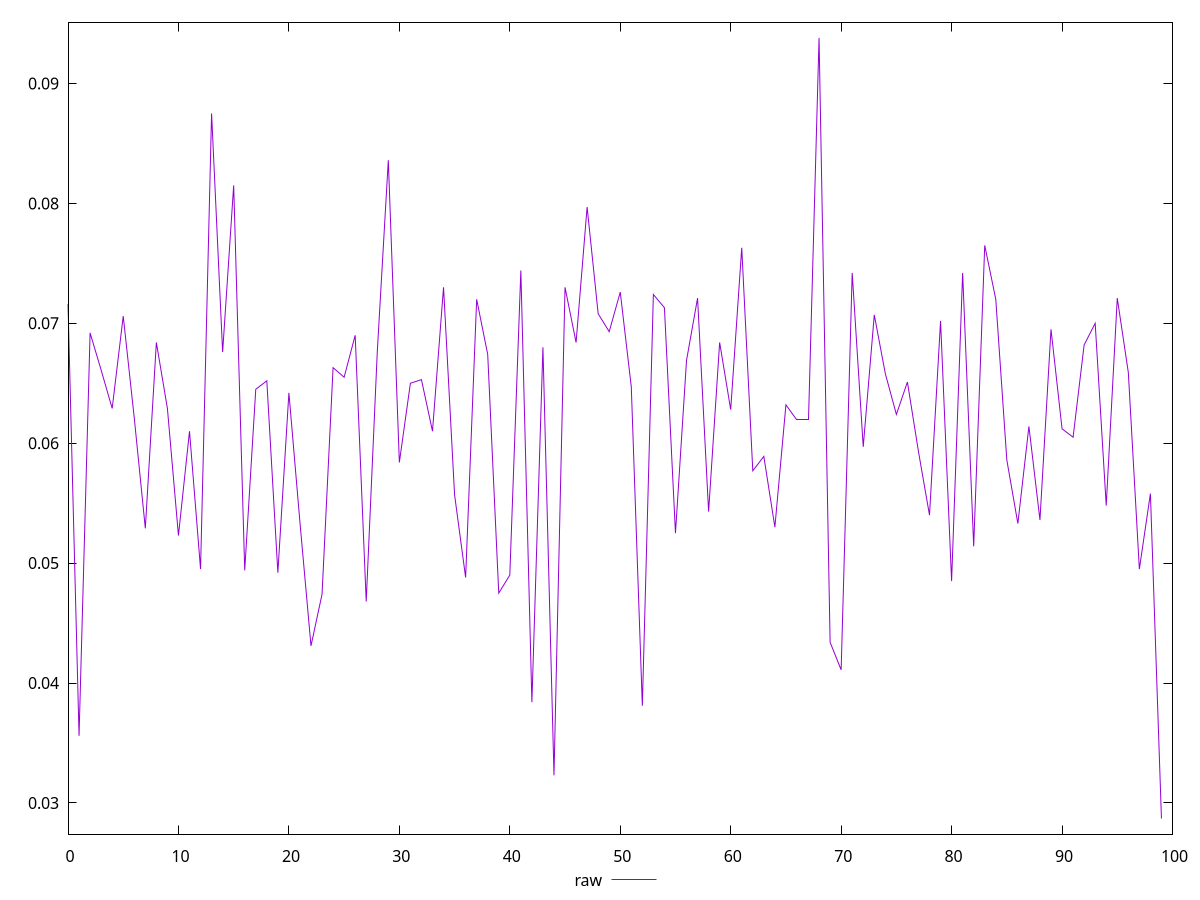 reset
set terminal svg size 640, 490 enhanced background rgb 'white'
set output "reprap/network-rtt/samples/pages+cached+noexternal+nofonts+nosvg+noimg+nocss+nojs/raw/values.svg"

$raw <<EOF
0 0.0716
1 0.03559999999999999
2 0.0692
3 0.0661
4 0.0629
5 0.0706
6 0.062099999999999995
7 0.0529
8 0.0684
9 0.0629
10 0.0523
11 0.061
12 0.0495
13 0.08750000000000001
14 0.06760000000000001
15 0.0815
16 0.04939999999999999
17 0.0645
18 0.06520000000000001
19 0.0492
20 0.0642
21 0.0534
22 0.0431
23 0.0474
24 0.0663
25 0.0655
26 0.06899999999999999
27 0.0468
28 0.06760000000000001
29 0.0836
30 0.058399999999999994
31 0.065
32 0.0653
33 0.061
34 0.073
35 0.0557
36 0.048799999999999996
37 0.072
38 0.0674
39 0.047499999999999994
40 0.048999999999999995
41 0.0744
42 0.0384
43 0.068
44 0.0323
45 0.073
46 0.0684
47 0.0797
48 0.07079999999999999
49 0.06929999999999999
50 0.0726
51 0.0647
52 0.0381
53 0.07239999999999999
54 0.0713
55 0.052500000000000005
56 0.0669
57 0.0721
58 0.05430000000000001
59 0.0684
60 0.0628
61 0.0763
62 0.057699999999999994
63 0.058899999999999994
64 0.053
65 0.06319999999999999
66 0.062
67 0.062
68 0.0938
69 0.0434
70 0.04109999999999999
71 0.07419999999999999
72 0.05969999999999999
73 0.0707
74 0.0658
75 0.0624
76 0.06509999999999999
77 0.05929999999999999
78 0.054000000000000006
79 0.0702
80 0.048499999999999995
81 0.07419999999999999
82 0.0514
83 0.0765
84 0.072
85 0.0586
86 0.0533
87 0.061399999999999996
88 0.0536
89 0.06949999999999999
90 0.06119999999999999
91 0.0605
92 0.06820000000000001
93 0.06999999999999999
94 0.0548
95 0.0721
96 0.0659
97 0.0495
98 0.05580000000000001
99 0.028699999999999996
EOF

set key outside below
set yrange [0.027397999999999995:0.09510199999999999]

plot \
  $raw title "raw" with line, \


reset